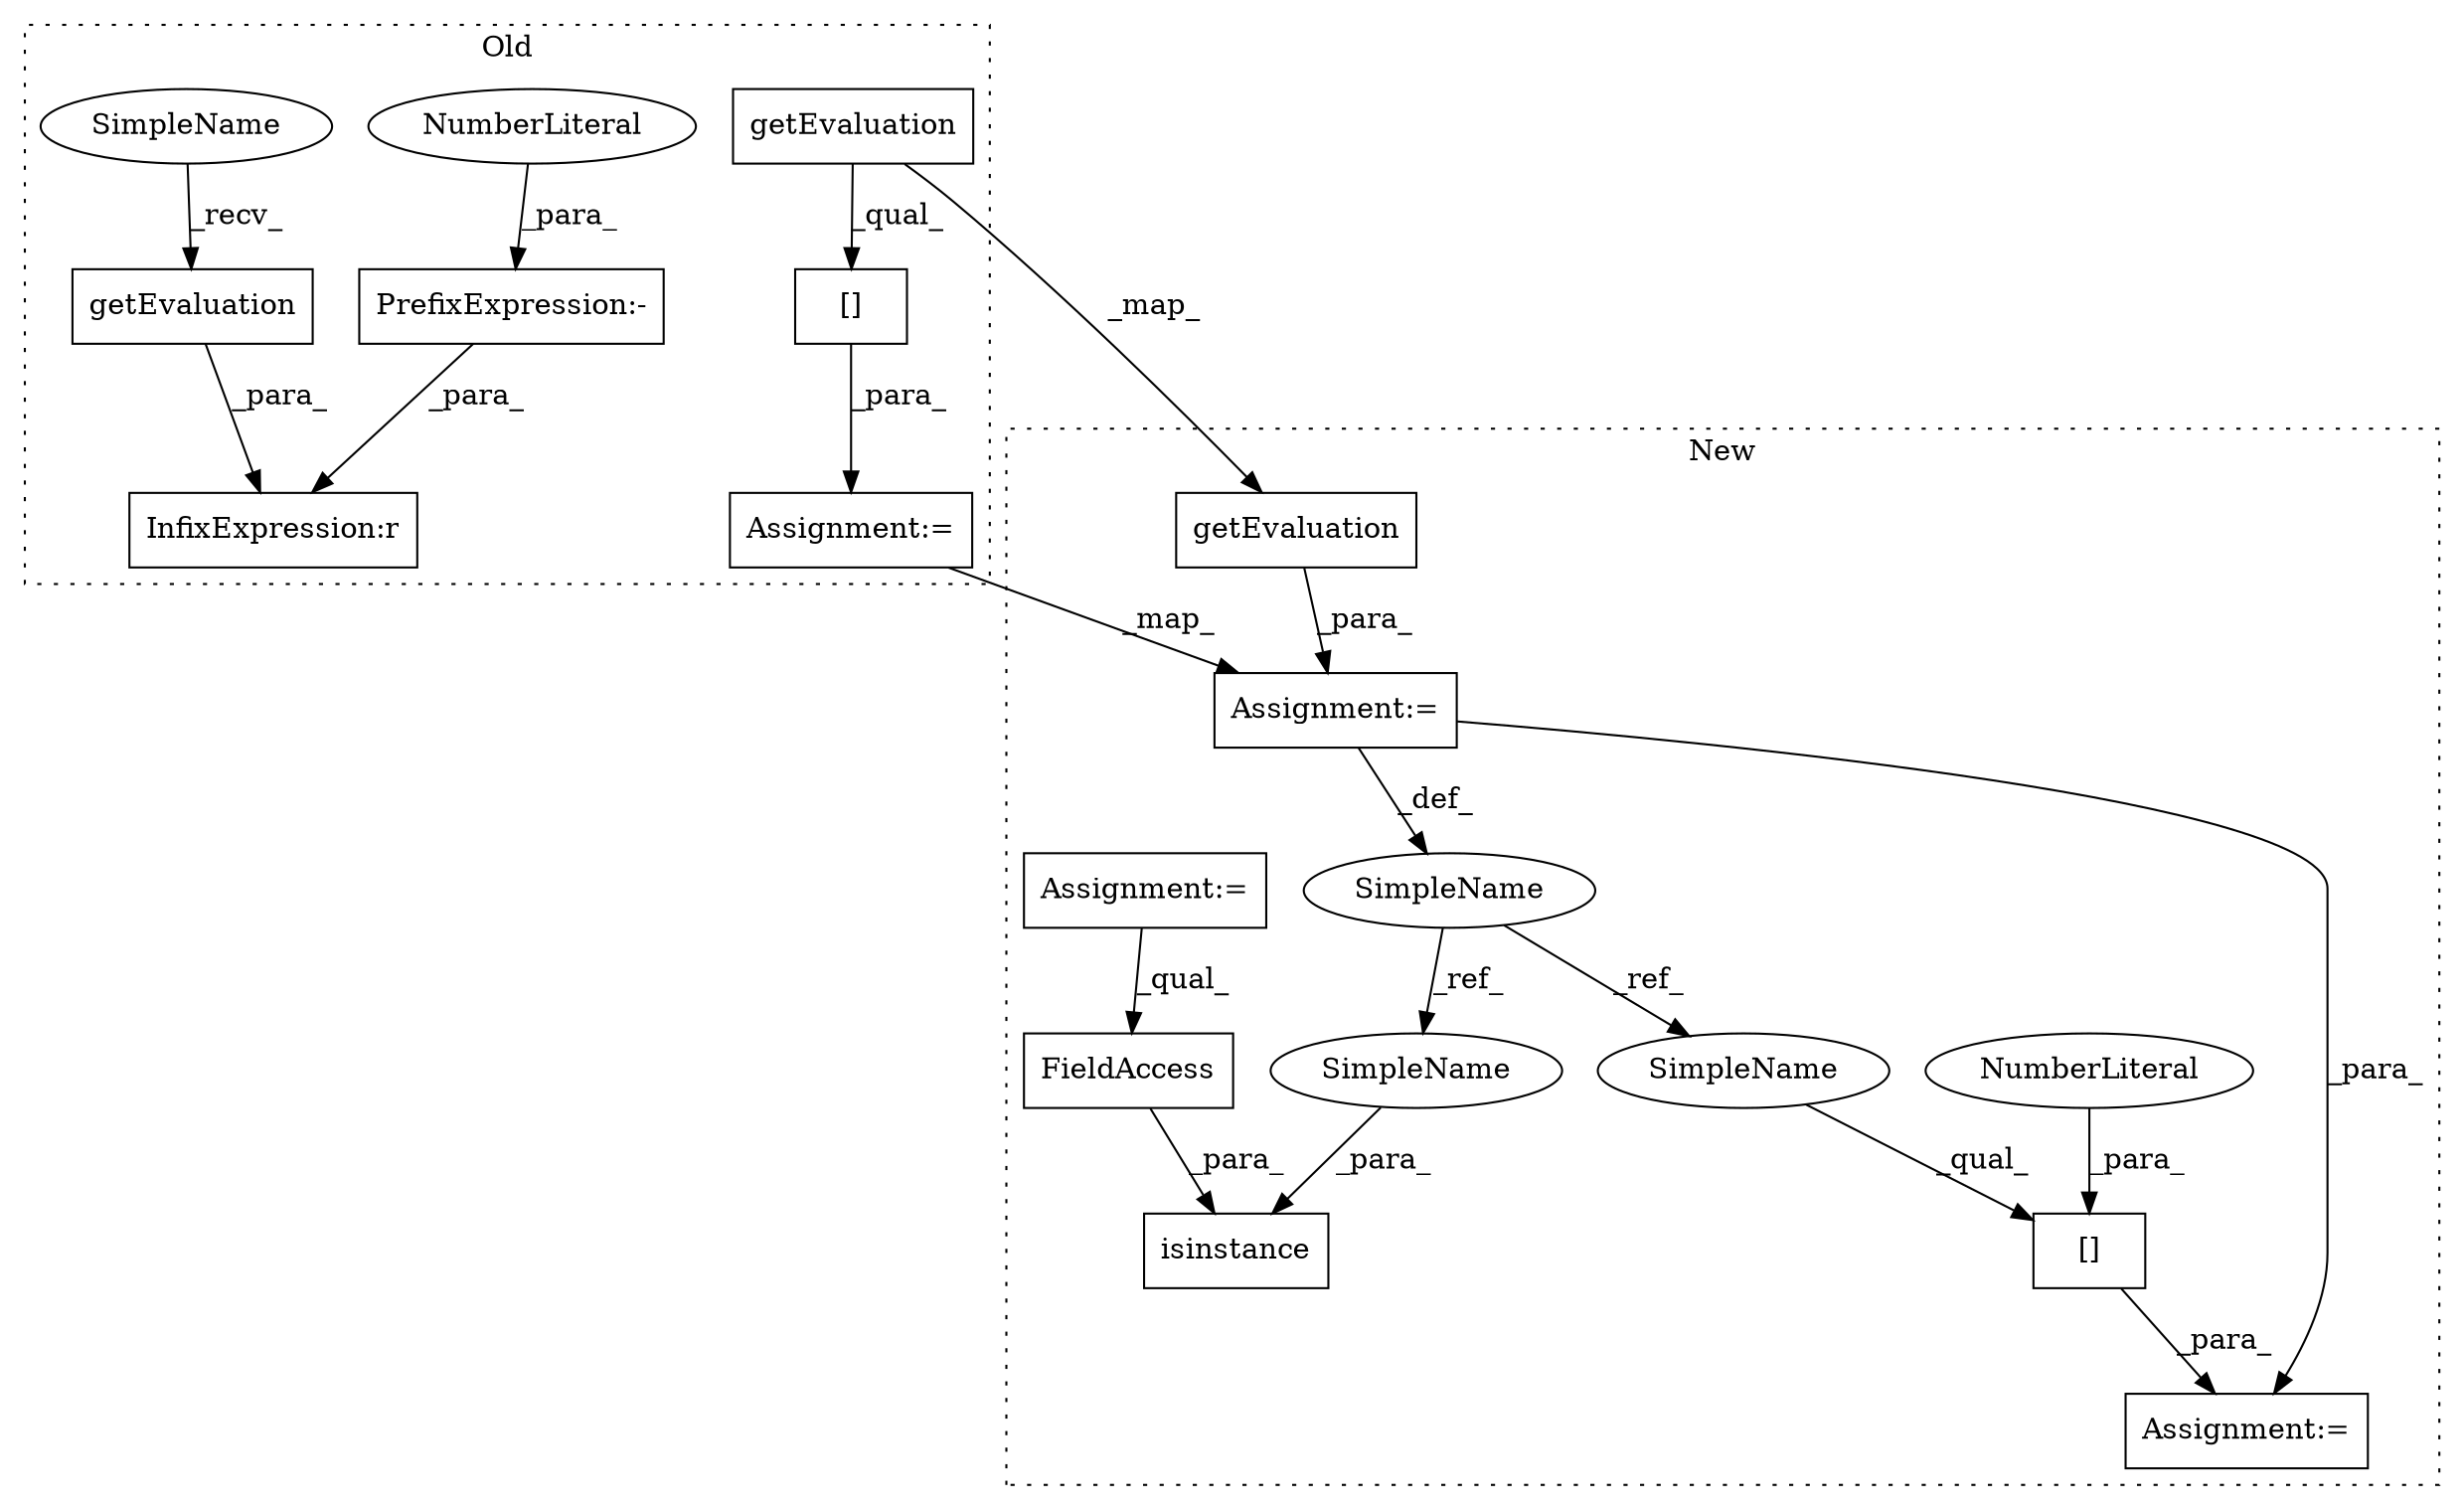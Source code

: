 digraph G {
subgraph cluster0 {
1 [label="getEvaluation" a="32" s="7323" l="15" shape="box"];
3 [label="InfixExpression:r" a="27" s="7338" l="4" shape="box"];
4 [label="getEvaluation" a="32" s="7490" l="15" shape="box"];
6 [label="[]" a="2" s="7478,7523" l="31,1" shape="box"];
13 [label="PrefixExpression:-" a="38" s="7342" l="1" shape="box"];
14 [label="Assignment:=" a="7" s="7477" l="1" shape="box"];
16 [label="NumberLiteral" a="34" s="7343" l="1" shape="ellipse"];
19 [label="SimpleName" a="42" s="7311" l="11" shape="ellipse"];
label = "Old";
style="dotted";
}
subgraph cluster1 {
2 [label="[]" a="2" s="7605,7617" l="11,1" shape="box"];
5 [label="getEvaluation" a="32" s="7409" l="15" shape="box"];
7 [label="NumberLiteral" a="34" s="7616" l="1" shape="ellipse"];
8 [label="isinstance" a="32" s="7434,7469" l="11,1" shape="box"];
9 [label="FieldAccess" a="22" s="7456" l="13" shape="box"];
10 [label="SimpleName" a="42" s="7386" l="10" shape="ellipse"];
11 [label="Assignment:=" a="7" s="7304" l="7" shape="box"];
12 [label="Assignment:=" a="7" s="7604" l="1" shape="box"];
15 [label="Assignment:=" a="7" s="7396" l="1" shape="box"];
17 [label="SimpleName" a="42" s="7445" l="10" shape="ellipse"];
18 [label="SimpleName" a="42" s="7605" l="10" shape="ellipse"];
label = "New";
style="dotted";
}
1 -> 3 [label="_para_"];
2 -> 12 [label="_para_"];
4 -> 5 [label="_map_"];
4 -> 6 [label="_qual_"];
5 -> 15 [label="_para_"];
6 -> 14 [label="_para_"];
7 -> 2 [label="_para_"];
9 -> 8 [label="_para_"];
10 -> 17 [label="_ref_"];
10 -> 18 [label="_ref_"];
11 -> 9 [label="_qual_"];
13 -> 3 [label="_para_"];
14 -> 15 [label="_map_"];
15 -> 10 [label="_def_"];
15 -> 12 [label="_para_"];
16 -> 13 [label="_para_"];
17 -> 8 [label="_para_"];
18 -> 2 [label="_qual_"];
19 -> 1 [label="_recv_"];
}